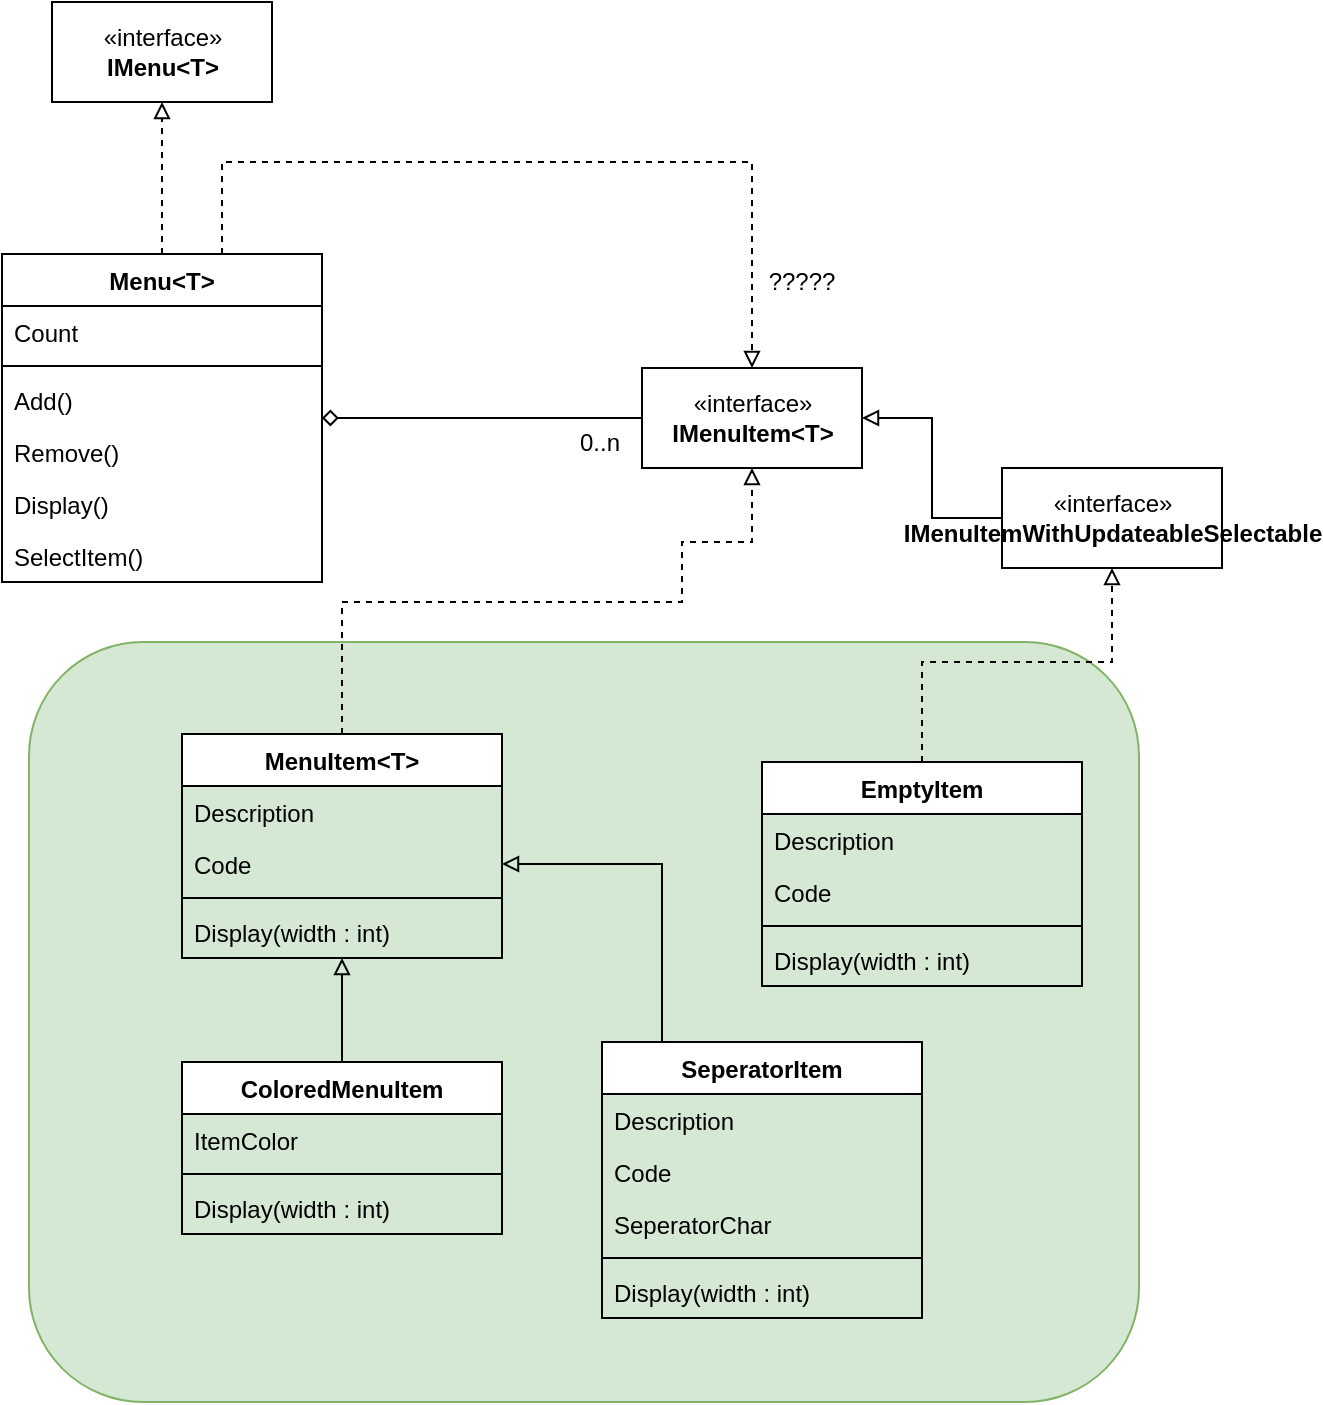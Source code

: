 <mxfile version="13.9.9" type="device" pages="2"><diagram id="EiQuwzDnG7kpTYSZTTEy" name="ÜbungInterfaces"><mxGraphModel dx="1185" dy="685" grid="1" gridSize="10" guides="1" tooltips="1" connect="1" arrows="1" fold="1" page="1" pageScale="1" pageWidth="1169" pageHeight="827" math="0" shadow="0"><root><mxCell id="ZBaBb_uAq3HlPvCAK4kc-0"/><mxCell id="ZBaBb_uAq3HlPvCAK4kc-1" parent="ZBaBb_uAq3HlPvCAK4kc-0"/><mxCell id="ZBaBb_uAq3HlPvCAK4kc-36" value="" style="rounded=1;whiteSpace=wrap;html=1;fillColor=#d5e8d4;strokeColor=#82b366;" parent="ZBaBb_uAq3HlPvCAK4kc-1" vertex="1"><mxGeometry x="123.5" y="380" width="555" height="380" as="geometry"/></mxCell><mxCell id="ZBaBb_uAq3HlPvCAK4kc-2" value="«interface»&lt;br&gt;&lt;b&gt;IMenuItem&amp;lt;T&amp;gt;&lt;/b&gt;" style="html=1;" parent="ZBaBb_uAq3HlPvCAK4kc-1" vertex="1"><mxGeometry x="430" y="243" width="110" height="50" as="geometry"/></mxCell><mxCell id="ZBaBb_uAq3HlPvCAK4kc-3" style="edgeStyle=orthogonalEdgeStyle;rounded=0;orthogonalLoop=1;jettySize=auto;html=1;entryX=0.5;entryY=1;entryDx=0;entryDy=0;dashed=1;endArrow=block;endFill=0;" parent="ZBaBb_uAq3HlPvCAK4kc-1" source="ZBaBb_uAq3HlPvCAK4kc-5" target="ZBaBb_uAq3HlPvCAK4kc-2" edge="1"><mxGeometry relative="1" as="geometry"><Array as="points"><mxPoint x="280" y="360"/><mxPoint x="450" y="360"/><mxPoint x="450" y="330"/><mxPoint x="485" y="330"/></Array></mxGeometry></mxCell><mxCell id="ZBaBb_uAq3HlPvCAK4kc-4" style="edgeStyle=orthogonalEdgeStyle;rounded=0;orthogonalLoop=1;jettySize=auto;html=1;entryX=0.5;entryY=0;entryDx=0;entryDy=0;endArrow=none;endFill=0;startArrow=block;startFill=0;" parent="ZBaBb_uAq3HlPvCAK4kc-1" source="ZBaBb_uAq3HlPvCAK4kc-5" target="ZBaBb_uAq3HlPvCAK4kc-20" edge="1"><mxGeometry relative="1" as="geometry"/></mxCell><mxCell id="ZBaBb_uAq3HlPvCAK4kc-5" value="MenuItem&lt;T&gt;" style="swimlane;fontStyle=1;align=center;verticalAlign=top;childLayout=stackLayout;horizontal=1;startSize=26;horizontalStack=0;resizeParent=1;resizeParentMax=0;resizeLast=0;collapsible=1;marginBottom=0;" parent="ZBaBb_uAq3HlPvCAK4kc-1" vertex="1"><mxGeometry x="200" y="426" width="160" height="112" as="geometry"/></mxCell><mxCell id="ZBaBb_uAq3HlPvCAK4kc-6" value="Description" style="text;strokeColor=none;fillColor=none;align=left;verticalAlign=top;spacingLeft=4;spacingRight=4;overflow=hidden;rotatable=0;points=[[0,0.5],[1,0.5]];portConstraint=eastwest;" parent="ZBaBb_uAq3HlPvCAK4kc-5" vertex="1"><mxGeometry y="26" width="160" height="26" as="geometry"/></mxCell><mxCell id="ZBaBb_uAq3HlPvCAK4kc-7" value="Code" style="text;strokeColor=none;fillColor=none;align=left;verticalAlign=top;spacingLeft=4;spacingRight=4;overflow=hidden;rotatable=0;points=[[0,0.5],[1,0.5]];portConstraint=eastwest;" parent="ZBaBb_uAq3HlPvCAK4kc-5" vertex="1"><mxGeometry y="52" width="160" height="26" as="geometry"/></mxCell><mxCell id="ZBaBb_uAq3HlPvCAK4kc-10" value="" style="line;strokeWidth=1;fillColor=none;align=left;verticalAlign=middle;spacingTop=-1;spacingLeft=3;spacingRight=3;rotatable=0;labelPosition=right;points=[];portConstraint=eastwest;" parent="ZBaBb_uAq3HlPvCAK4kc-5" vertex="1"><mxGeometry y="78" width="160" height="8" as="geometry"/></mxCell><mxCell id="ZBaBb_uAq3HlPvCAK4kc-11" value="Display(width : int)" style="text;strokeColor=none;fillColor=none;align=left;verticalAlign=top;spacingLeft=4;spacingRight=4;overflow=hidden;rotatable=0;points=[[0,0.5],[1,0.5]];portConstraint=eastwest;" parent="ZBaBb_uAq3HlPvCAK4kc-5" vertex="1"><mxGeometry y="86" width="160" height="26" as="geometry"/></mxCell><mxCell id="ZBaBb_uAq3HlPvCAK4kc-12" style="edgeStyle=orthogonalEdgeStyle;rounded=0;orthogonalLoop=1;jettySize=auto;html=1;dashed=1;endArrow=block;endFill=0;entryX=0.5;entryY=1;entryDx=0;entryDy=0;" parent="ZBaBb_uAq3HlPvCAK4kc-1" source="ZBaBb_uAq3HlPvCAK4kc-13" target="bcO6BwhI2lAzr2Dg_rKP-0" edge="1"><mxGeometry relative="1" as="geometry"><Array as="points"><mxPoint x="570" y="390"/><mxPoint x="665" y="390"/></Array></mxGeometry></mxCell><mxCell id="ZBaBb_uAq3HlPvCAK4kc-13" value="EmptyItem" style="swimlane;fontStyle=1;align=center;verticalAlign=top;childLayout=stackLayout;horizontal=1;startSize=26;horizontalStack=0;resizeParent=1;resizeParentMax=0;resizeLast=0;collapsible=1;marginBottom=0;" parent="ZBaBb_uAq3HlPvCAK4kc-1" vertex="1"><mxGeometry x="490" y="440" width="160" height="112" as="geometry"/></mxCell><mxCell id="ZBaBb_uAq3HlPvCAK4kc-14" value="Description" style="text;strokeColor=none;fillColor=none;align=left;verticalAlign=top;spacingLeft=4;spacingRight=4;overflow=hidden;rotatable=0;points=[[0,0.5],[1,0.5]];portConstraint=eastwest;" parent="ZBaBb_uAq3HlPvCAK4kc-13" vertex="1"><mxGeometry y="26" width="160" height="26" as="geometry"/></mxCell><mxCell id="ZBaBb_uAq3HlPvCAK4kc-15" value="Code" style="text;strokeColor=none;fillColor=none;align=left;verticalAlign=top;spacingLeft=4;spacingRight=4;overflow=hidden;rotatable=0;points=[[0,0.5],[1,0.5]];portConstraint=eastwest;" parent="ZBaBb_uAq3HlPvCAK4kc-13" vertex="1"><mxGeometry y="52" width="160" height="26" as="geometry"/></mxCell><mxCell id="ZBaBb_uAq3HlPvCAK4kc-18" value="" style="line;strokeWidth=1;fillColor=none;align=left;verticalAlign=middle;spacingTop=-1;spacingLeft=3;spacingRight=3;rotatable=0;labelPosition=right;points=[];portConstraint=eastwest;" parent="ZBaBb_uAq3HlPvCAK4kc-13" vertex="1"><mxGeometry y="78" width="160" height="8" as="geometry"/></mxCell><mxCell id="ZBaBb_uAq3HlPvCAK4kc-19" value="Display(width : int)" style="text;strokeColor=none;fillColor=none;align=left;verticalAlign=top;spacingLeft=4;spacingRight=4;overflow=hidden;rotatable=0;points=[[0,0.5],[1,0.5]];portConstraint=eastwest;" parent="ZBaBb_uAq3HlPvCAK4kc-13" vertex="1"><mxGeometry y="86" width="160" height="26" as="geometry"/></mxCell><mxCell id="ZBaBb_uAq3HlPvCAK4kc-20" value="ColoredMenuItem" style="swimlane;fontStyle=1;align=center;verticalAlign=top;childLayout=stackLayout;horizontal=1;startSize=26;horizontalStack=0;resizeParent=1;resizeParentMax=0;resizeLast=0;collapsible=1;marginBottom=0;" parent="ZBaBb_uAq3HlPvCAK4kc-1" vertex="1"><mxGeometry x="200" y="590" width="160" height="86" as="geometry"/></mxCell><mxCell id="ZBaBb_uAq3HlPvCAK4kc-21" value="ItemColor" style="text;strokeColor=none;fillColor=none;align=left;verticalAlign=top;spacingLeft=4;spacingRight=4;overflow=hidden;rotatable=0;points=[[0,0.5],[1,0.5]];portConstraint=eastwest;" parent="ZBaBb_uAq3HlPvCAK4kc-20" vertex="1"><mxGeometry y="26" width="160" height="26" as="geometry"/></mxCell><mxCell id="ZBaBb_uAq3HlPvCAK4kc-22" value="" style="line;strokeWidth=1;fillColor=none;align=left;verticalAlign=middle;spacingTop=-1;spacingLeft=3;spacingRight=3;rotatable=0;labelPosition=right;points=[];portConstraint=eastwest;" parent="ZBaBb_uAq3HlPvCAK4kc-20" vertex="1"><mxGeometry y="52" width="160" height="8" as="geometry"/></mxCell><mxCell id="ZBaBb_uAq3HlPvCAK4kc-23" value="Display(width : int)" style="text;strokeColor=none;fillColor=none;align=left;verticalAlign=top;spacingLeft=4;spacingRight=4;overflow=hidden;rotatable=0;points=[[0,0.5],[1,0.5]];portConstraint=eastwest;" parent="ZBaBb_uAq3HlPvCAK4kc-20" vertex="1"><mxGeometry y="60" width="160" height="26" as="geometry"/></mxCell><mxCell id="ZBaBb_uAq3HlPvCAK4kc-24" style="edgeStyle=orthogonalEdgeStyle;rounded=0;orthogonalLoop=1;jettySize=auto;html=1;entryX=0;entryY=0.5;entryDx=0;entryDy=0;startArrow=diamond;startFill=0;endArrow=none;endFill=0;" parent="ZBaBb_uAq3HlPvCAK4kc-1" source="ZBaBb_uAq3HlPvCAK4kc-26" target="ZBaBb_uAq3HlPvCAK4kc-2" edge="1"><mxGeometry relative="1" as="geometry"/></mxCell><mxCell id="ZBaBb_uAq3HlPvCAK4kc-25" style="edgeStyle=orthogonalEdgeStyle;rounded=0;orthogonalLoop=1;jettySize=auto;html=1;entryX=0.5;entryY=1;entryDx=0;entryDy=0;startArrow=none;startFill=0;endArrow=block;endFill=0;dashed=1;" parent="ZBaBb_uAq3HlPvCAK4kc-1" source="ZBaBb_uAq3HlPvCAK4kc-26" target="ZBaBb_uAq3HlPvCAK4kc-34" edge="1"><mxGeometry relative="1" as="geometry"/></mxCell><mxCell id="vk1AnZmLgeI2WjytxcBO-0" style="edgeStyle=orthogonalEdgeStyle;rounded=0;orthogonalLoop=1;jettySize=auto;html=1;entryX=0.5;entryY=0;entryDx=0;entryDy=0;dashed=1;endArrow=block;endFill=0;" parent="ZBaBb_uAq3HlPvCAK4kc-1" source="ZBaBb_uAq3HlPvCAK4kc-26" target="ZBaBb_uAq3HlPvCAK4kc-2" edge="1"><mxGeometry relative="1" as="geometry"><Array as="points"><mxPoint x="220" y="140"/><mxPoint x="485" y="140"/></Array></mxGeometry></mxCell><mxCell id="ZBaBb_uAq3HlPvCAK4kc-26" value="Menu&lt;T&gt;" style="swimlane;fontStyle=1;align=center;verticalAlign=top;childLayout=stackLayout;horizontal=1;startSize=26;horizontalStack=0;resizeParent=1;resizeParentMax=0;resizeLast=0;collapsible=1;marginBottom=0;" parent="ZBaBb_uAq3HlPvCAK4kc-1" vertex="1"><mxGeometry x="110" y="186" width="160" height="164" as="geometry"/></mxCell><mxCell id="ZBaBb_uAq3HlPvCAK4kc-27" value="Count" style="text;strokeColor=none;fillColor=none;align=left;verticalAlign=top;spacingLeft=4;spacingRight=4;overflow=hidden;rotatable=0;points=[[0,0.5],[1,0.5]];portConstraint=eastwest;" parent="ZBaBb_uAq3HlPvCAK4kc-26" vertex="1"><mxGeometry y="26" width="160" height="26" as="geometry"/></mxCell><mxCell id="ZBaBb_uAq3HlPvCAK4kc-28" value="" style="line;strokeWidth=1;fillColor=none;align=left;verticalAlign=middle;spacingTop=-1;spacingLeft=3;spacingRight=3;rotatable=0;labelPosition=right;points=[];portConstraint=eastwest;" parent="ZBaBb_uAq3HlPvCAK4kc-26" vertex="1"><mxGeometry y="52" width="160" height="8" as="geometry"/></mxCell><mxCell id="ZBaBb_uAq3HlPvCAK4kc-29" value="Add()" style="text;strokeColor=none;fillColor=none;align=left;verticalAlign=top;spacingLeft=4;spacingRight=4;overflow=hidden;rotatable=0;points=[[0,0.5],[1,0.5]];portConstraint=eastwest;" parent="ZBaBb_uAq3HlPvCAK4kc-26" vertex="1"><mxGeometry y="60" width="160" height="26" as="geometry"/></mxCell><mxCell id="ZBaBb_uAq3HlPvCAK4kc-30" value="Remove()" style="text;strokeColor=none;fillColor=none;align=left;verticalAlign=top;spacingLeft=4;spacingRight=4;overflow=hidden;rotatable=0;points=[[0,0.5],[1,0.5]];portConstraint=eastwest;" parent="ZBaBb_uAq3HlPvCAK4kc-26" vertex="1"><mxGeometry y="86" width="160" height="26" as="geometry"/></mxCell><mxCell id="ZBaBb_uAq3HlPvCAK4kc-31" value="Display()" style="text;strokeColor=none;fillColor=none;align=left;verticalAlign=top;spacingLeft=4;spacingRight=4;overflow=hidden;rotatable=0;points=[[0,0.5],[1,0.5]];portConstraint=eastwest;" parent="ZBaBb_uAq3HlPvCAK4kc-26" vertex="1"><mxGeometry y="112" width="160" height="26" as="geometry"/></mxCell><mxCell id="vk1AnZmLgeI2WjytxcBO-17" value="SelectItem()" style="text;strokeColor=none;fillColor=none;align=left;verticalAlign=top;spacingLeft=4;spacingRight=4;overflow=hidden;rotatable=0;points=[[0,0.5],[1,0.5]];portConstraint=eastwest;" parent="ZBaBb_uAq3HlPvCAK4kc-26" vertex="1"><mxGeometry y="138" width="160" height="26" as="geometry"/></mxCell><mxCell id="ZBaBb_uAq3HlPvCAK4kc-33" value="0..n" style="resizable=0;align=left;verticalAlign=bottom;labelBackgroundColor=none;fontSize=12;" parent="ZBaBb_uAq3HlPvCAK4kc-1" connectable="0" vertex="1"><mxGeometry x="401" y="287.997" as="geometry"><mxPoint x="-4" y="1" as="offset"/></mxGeometry></mxCell><mxCell id="ZBaBb_uAq3HlPvCAK4kc-34" value="«interface»&lt;br&gt;&lt;b&gt;IMenu&amp;lt;T&amp;gt;&lt;/b&gt;" style="html=1;" parent="ZBaBb_uAq3HlPvCAK4kc-1" vertex="1"><mxGeometry x="135" y="60" width="110" height="50" as="geometry"/></mxCell><mxCell id="bcO6BwhI2lAzr2Dg_rKP-2" style="edgeStyle=orthogonalEdgeStyle;rounded=0;orthogonalLoop=1;jettySize=auto;html=1;endArrow=block;endFill=0;" parent="ZBaBb_uAq3HlPvCAK4kc-1" source="vk1AnZmLgeI2WjytxcBO-18" target="ZBaBb_uAq3HlPvCAK4kc-7" edge="1"><mxGeometry relative="1" as="geometry"><Array as="points"><mxPoint x="440" y="491"/></Array></mxGeometry></mxCell><mxCell id="vk1AnZmLgeI2WjytxcBO-18" value="SeperatorItem" style="swimlane;fontStyle=1;align=center;verticalAlign=top;childLayout=stackLayout;horizontal=1;startSize=26;horizontalStack=0;resizeParent=1;resizeParentMax=0;resizeLast=0;collapsible=1;marginBottom=0;" parent="ZBaBb_uAq3HlPvCAK4kc-1" vertex="1"><mxGeometry x="410" y="580" width="160" height="138" as="geometry"/></mxCell><mxCell id="vk1AnZmLgeI2WjytxcBO-24" value="Description" style="text;strokeColor=none;fillColor=none;align=left;verticalAlign=top;spacingLeft=4;spacingRight=4;overflow=hidden;rotatable=0;points=[[0,0.5],[1,0.5]];portConstraint=eastwest;" parent="vk1AnZmLgeI2WjytxcBO-18" vertex="1"><mxGeometry y="26" width="160" height="26" as="geometry"/></mxCell><mxCell id="vk1AnZmLgeI2WjytxcBO-20" value="Code" style="text;strokeColor=none;fillColor=none;align=left;verticalAlign=top;spacingLeft=4;spacingRight=4;overflow=hidden;rotatable=0;points=[[0,0.5],[1,0.5]];portConstraint=eastwest;" parent="vk1AnZmLgeI2WjytxcBO-18" vertex="1"><mxGeometry y="52" width="160" height="26" as="geometry"/></mxCell><mxCell id="vk1AnZmLgeI2WjytxcBO-19" value="SeperatorChar" style="text;strokeColor=none;fillColor=none;align=left;verticalAlign=top;spacingLeft=4;spacingRight=4;overflow=hidden;rotatable=0;points=[[0,0.5],[1,0.5]];portConstraint=eastwest;" parent="vk1AnZmLgeI2WjytxcBO-18" vertex="1"><mxGeometry y="78" width="160" height="26" as="geometry"/></mxCell><mxCell id="vk1AnZmLgeI2WjytxcBO-21" value="" style="line;strokeWidth=1;fillColor=none;align=left;verticalAlign=middle;spacingTop=-1;spacingLeft=3;spacingRight=3;rotatable=0;labelPosition=right;points=[];portConstraint=eastwest;" parent="vk1AnZmLgeI2WjytxcBO-18" vertex="1"><mxGeometry y="104" width="160" height="8" as="geometry"/></mxCell><mxCell id="vk1AnZmLgeI2WjytxcBO-22" value="Display(width : int)" style="text;strokeColor=none;fillColor=none;align=left;verticalAlign=top;spacingLeft=4;spacingRight=4;overflow=hidden;rotatable=0;points=[[0,0.5],[1,0.5]];portConstraint=eastwest;" parent="vk1AnZmLgeI2WjytxcBO-18" vertex="1"><mxGeometry y="112" width="160" height="26" as="geometry"/></mxCell><mxCell id="vk1AnZmLgeI2WjytxcBO-25" value="?????" style="text;html=1;strokeColor=none;fillColor=none;align=center;verticalAlign=middle;whiteSpace=wrap;rounded=0;" parent="ZBaBb_uAq3HlPvCAK4kc-1" vertex="1"><mxGeometry x="490" y="190" width="40" height="20" as="geometry"/></mxCell><mxCell id="bcO6BwhI2lAzr2Dg_rKP-1" style="edgeStyle=orthogonalEdgeStyle;rounded=0;orthogonalLoop=1;jettySize=auto;html=1;entryX=1;entryY=0.5;entryDx=0;entryDy=0;endArrow=block;endFill=0;" parent="ZBaBb_uAq3HlPvCAK4kc-1" source="bcO6BwhI2lAzr2Dg_rKP-0" target="ZBaBb_uAq3HlPvCAK4kc-2" edge="1"><mxGeometry relative="1" as="geometry"/></mxCell><mxCell id="bcO6BwhI2lAzr2Dg_rKP-0" value="«interface»&lt;br&gt;&lt;b&gt;IMenuItemWithUpdateableSelectable&lt;/b&gt;" style="html=1;" parent="ZBaBb_uAq3HlPvCAK4kc-1" vertex="1"><mxGeometry x="610" y="293" width="110" height="50" as="geometry"/></mxCell></root></mxGraphModel></diagram><diagram id="8nG1HzEcnUIvXGqdK4Hf" name="Seite-2"><mxGraphModel dx="1086" dy="806" grid="1" gridSize="10" guides="1" tooltips="1" connect="1" arrows="1" fold="1" page="1" pageScale="1" pageWidth="1169" pageHeight="827" math="0" shadow="0"><root><mxCell id="hE6hxAiKpqs5RSlpcU4d-0"/><mxCell id="hE6hxAiKpqs5RSlpcU4d-1" parent="hE6hxAiKpqs5RSlpcU4d-0"/><mxCell id="hE6hxAiKpqs5RSlpcU4d-2" value="Exception" style="swimlane;fontStyle=1;align=center;verticalAlign=top;childLayout=stackLayout;horizontal=1;startSize=26;horizontalStack=0;resizeParent=1;resizeParentMax=0;resizeLast=0;collapsible=1;marginBottom=0;" parent="hE6hxAiKpqs5RSlpcU4d-1" vertex="1"><mxGeometry x="355" y="150" width="160" height="52" as="geometry"/></mxCell><mxCell id="hE6hxAiKpqs5RSlpcU4d-3" value="Message : string" style="text;strokeColor=none;fillColor=none;align=left;verticalAlign=top;spacingLeft=4;spacingRight=4;overflow=hidden;rotatable=0;points=[[0,0.5],[1,0.5]];portConstraint=eastwest;" parent="hE6hxAiKpqs5RSlpcU4d-2" vertex="1"><mxGeometry y="26" width="160" height="26" as="geometry"/></mxCell><mxCell id="hE6hxAiKpqs5RSlpcU4d-4" style="edgeStyle=orthogonalEdgeStyle;rounded=0;orthogonalLoop=1;jettySize=auto;html=1;endArrow=block;endFill=0;" parent="hE6hxAiKpqs5RSlpcU4d-1" source="hE6hxAiKpqs5RSlpcU4d-5" target="hE6hxAiKpqs5RSlpcU4d-2" edge="1"><mxGeometry relative="1" as="geometry"/></mxCell><mxCell id="hE6hxAiKpqs5RSlpcU4d-5" value="MenuExceptionBase&lt;T&gt;" style="swimlane;fontStyle=3;align=center;verticalAlign=top;childLayout=stackLayout;horizontal=1;startSize=26;horizontalStack=0;resizeParent=1;resizeParentMax=0;resizeLast=0;collapsible=1;marginBottom=0;" parent="hE6hxAiKpqs5RSlpcU4d-1" vertex="1"><mxGeometry x="350" y="268" width="170" height="52" as="geometry"/></mxCell><mxCell id="hE6hxAiKpqs5RSlpcU4d-6" value="Message : string" style="text;strokeColor=none;fillColor=none;align=left;verticalAlign=top;spacingLeft=4;spacingRight=4;overflow=hidden;rotatable=0;points=[[0,0.5],[1,0.5]];portConstraint=eastwest;" parent="hE6hxAiKpqs5RSlpcU4d-5" vertex="1"><mxGeometry y="26" width="170" height="26" as="geometry"/></mxCell><mxCell id="hE6hxAiKpqs5RSlpcU4d-7" style="edgeStyle=orthogonalEdgeStyle;rounded=0;orthogonalLoop=1;jettySize=auto;html=1;endArrow=block;endFill=0;" parent="hE6hxAiKpqs5RSlpcU4d-1" source="hE6hxAiKpqs5RSlpcU4d-8" target="hE6hxAiKpqs5RSlpcU4d-5" edge="1"><mxGeometry relative="1" as="geometry"/></mxCell><mxCell id="hE6hxAiKpqs5RSlpcU4d-8" value="MenuException" style="swimlane;fontStyle=1;align=center;verticalAlign=top;childLayout=stackLayout;horizontal=1;startSize=26;horizontalStack=0;resizeParent=1;resizeParentMax=0;resizeLast=0;collapsible=1;marginBottom=0;" parent="hE6hxAiKpqs5RSlpcU4d-1" vertex="1"><mxGeometry x="260" y="400" width="160" height="78" as="geometry"/></mxCell><mxCell id="hE6hxAiKpqs5RSlpcU4d-9" value="Message : string" style="text;strokeColor=none;fillColor=none;align=left;verticalAlign=top;spacingLeft=4;spacingRight=4;overflow=hidden;rotatable=0;points=[[0,0.5],[1,0.5]];portConstraint=eastwest;" parent="hE6hxAiKpqs5RSlpcU4d-8" vertex="1"><mxGeometry y="26" width="160" height="26" as="geometry"/></mxCell><mxCell id="hE6hxAiKpqs5RSlpcU4d-10" value="Item : IMenu" style="text;strokeColor=none;fillColor=none;align=left;verticalAlign=top;spacingLeft=4;spacingRight=4;overflow=hidden;rotatable=0;points=[[0,0.5],[1,0.5]];portConstraint=eastwest;" parent="hE6hxAiKpqs5RSlpcU4d-8" vertex="1"><mxGeometry y="52" width="160" height="26" as="geometry"/></mxCell><mxCell id="hE6hxAiKpqs5RSlpcU4d-11" style="edgeStyle=orthogonalEdgeStyle;rounded=0;orthogonalLoop=1;jettySize=auto;html=1;endArrow=block;endFill=0;" parent="hE6hxAiKpqs5RSlpcU4d-1" source="hE6hxAiKpqs5RSlpcU4d-12" target="hE6hxAiKpqs5RSlpcU4d-5" edge="1"><mxGeometry relative="1" as="geometry"/></mxCell><mxCell id="hE6hxAiKpqs5RSlpcU4d-12" value="MenuItemException" style="swimlane;fontStyle=1;align=center;verticalAlign=top;childLayout=stackLayout;horizontal=1;startSize=26;horizontalStack=0;resizeParent=1;resizeParentMax=0;resizeLast=0;collapsible=1;marginBottom=0;" parent="hE6hxAiKpqs5RSlpcU4d-1" vertex="1"><mxGeometry x="460" y="400" width="160" height="78" as="geometry"/></mxCell><mxCell id="hE6hxAiKpqs5RSlpcU4d-13" value="Message : string" style="text;strokeColor=none;fillColor=none;align=left;verticalAlign=top;spacingLeft=4;spacingRight=4;overflow=hidden;rotatable=0;points=[[0,0.5],[1,0.5]];portConstraint=eastwest;" parent="hE6hxAiKpqs5RSlpcU4d-12" vertex="1"><mxGeometry y="26" width="160" height="26" as="geometry"/></mxCell><mxCell id="hE6hxAiKpqs5RSlpcU4d-14" value="Item : IMenuItem" style="text;strokeColor=none;fillColor=none;align=left;verticalAlign=top;spacingLeft=4;spacingRight=4;overflow=hidden;rotatable=0;points=[[0,0.5],[1,0.5]];portConstraint=eastwest;" parent="hE6hxAiKpqs5RSlpcU4d-12" vertex="1"><mxGeometry y="52" width="160" height="26" as="geometry"/></mxCell><mxCell id="hE6hxAiKpqs5RSlpcU4d-17" style="edgeStyle=orthogonalEdgeStyle;rounded=0;orthogonalLoop=1;jettySize=auto;html=1;entryX=1;entryY=0.25;entryDx=0;entryDy=0;endArrow=block;endFill=0;" parent="hE6hxAiKpqs5RSlpcU4d-1" source="hE6hxAiKpqs5RSlpcU4d-15" target="hE6hxAiKpqs5RSlpcU4d-2" edge="1"><mxGeometry relative="1" as="geometry"/></mxCell><mxCell id="hE6hxAiKpqs5RSlpcU4d-15" value="NotImplementedException" style="swimlane;fontStyle=1;align=center;verticalAlign=top;childLayout=stackLayout;horizontal=1;startSize=26;horizontalStack=0;resizeParent=1;resizeParentMax=0;resizeLast=0;collapsible=1;marginBottom=0;" parent="hE6hxAiKpqs5RSlpcU4d-1" vertex="1"><mxGeometry x="600" y="230" width="190" height="52" as="geometry"/></mxCell><mxCell id="hE6hxAiKpqs5RSlpcU4d-16" value="Message : string" style="text;strokeColor=none;fillColor=none;align=left;verticalAlign=top;spacingLeft=4;spacingRight=4;overflow=hidden;rotatable=0;points=[[0,0.5],[1,0.5]];portConstraint=eastwest;" parent="hE6hxAiKpqs5RSlpcU4d-15" vertex="1"><mxGeometry y="26" width="190" height="26" as="geometry"/></mxCell></root></mxGraphModel></diagram></mxfile>